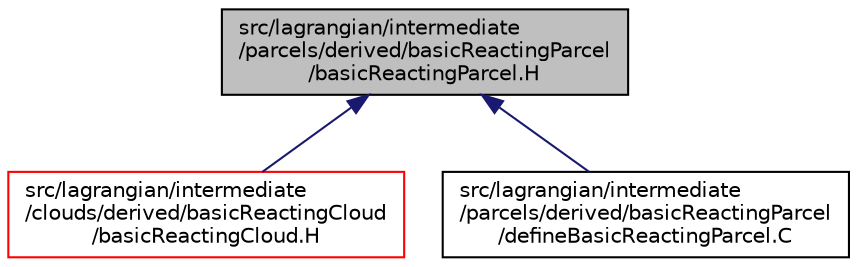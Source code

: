digraph "src/lagrangian/intermediate/parcels/derived/basicReactingParcel/basicReactingParcel.H"
{
  bgcolor="transparent";
  edge [fontname="Helvetica",fontsize="10",labelfontname="Helvetica",labelfontsize="10"];
  node [fontname="Helvetica",fontsize="10",shape=record];
  Node1 [label="src/lagrangian/intermediate\l/parcels/derived/basicReactingParcel\l/basicReactingParcel.H",height=0.2,width=0.4,color="black", fillcolor="grey75", style="filled", fontcolor="black"];
  Node1 -> Node2 [dir="back",color="midnightblue",fontsize="10",style="solid",fontname="Helvetica"];
  Node2 [label="src/lagrangian/intermediate\l/clouds/derived/basicReactingCloud\l/basicReactingCloud.H",height=0.2,width=0.4,color="red",URL="$a06615.html"];
  Node1 -> Node3 [dir="back",color="midnightblue",fontsize="10",style="solid",fontname="Helvetica"];
  Node3 [label="src/lagrangian/intermediate\l/parcels/derived/basicReactingParcel\l/defineBasicReactingParcel.C",height=0.2,width=0.4,color="black",URL="$a06667.html"];
}
